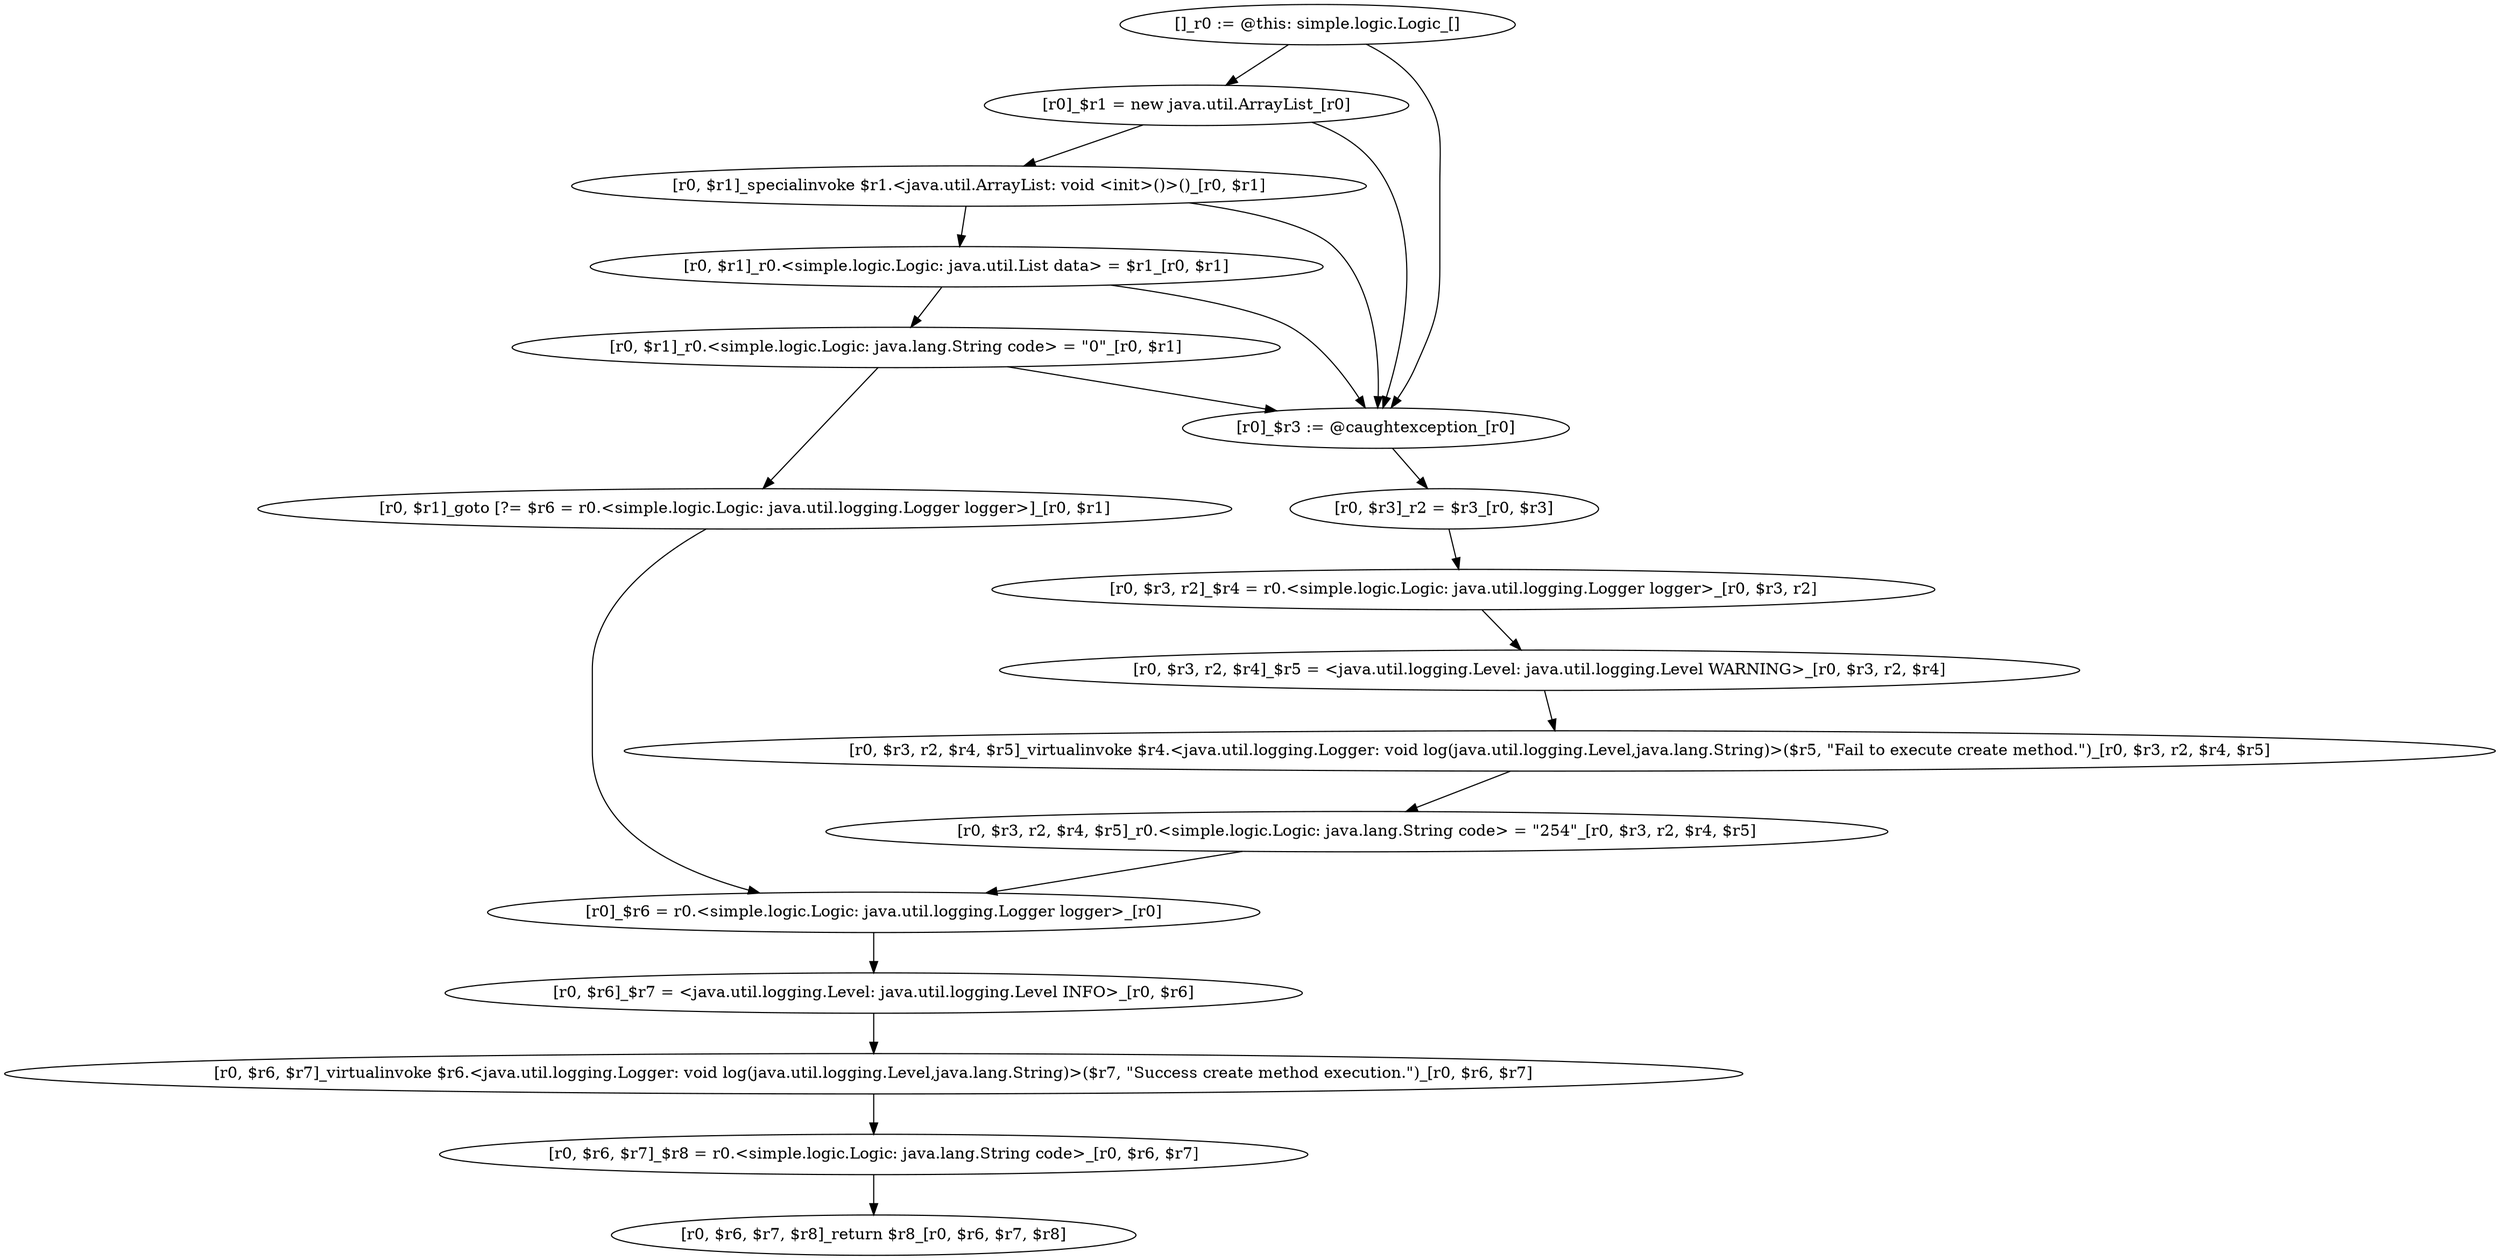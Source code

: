 digraph "Control_Flow_Graph" {
    "[]_r0 := @this: simple.logic.Logic_[]"
    "[r0]_$r1 = new java.util.ArrayList_[r0]"
    "[]_r0 := @this: simple.logic.Logic_[]"->"[r0]_$r1 = new java.util.ArrayList_[r0]";
    "[r0]_$r3 := @caughtexception_[r0]"
    "[]_r0 := @this: simple.logic.Logic_[]"->"[r0]_$r3 := @caughtexception_[r0]";
    "[r0, $r1]_specialinvoke $r1.<java.util.ArrayList: void <init>()>()_[r0, $r1]"
    "[r0]_$r1 = new java.util.ArrayList_[r0]"->"[r0, $r1]_specialinvoke $r1.<java.util.ArrayList: void <init>()>()_[r0, $r1]";
    "[r0]_$r1 = new java.util.ArrayList_[r0]"->"[r0]_$r3 := @caughtexception_[r0]";
    "[r0, $r1]_r0.<simple.logic.Logic: java.util.List data> = $r1_[r0, $r1]"
    "[r0, $r1]_specialinvoke $r1.<java.util.ArrayList: void <init>()>()_[r0, $r1]"->"[r0, $r1]_r0.<simple.logic.Logic: java.util.List data> = $r1_[r0, $r1]";
    "[r0, $r1]_specialinvoke $r1.<java.util.ArrayList: void <init>()>()_[r0, $r1]"->"[r0]_$r3 := @caughtexception_[r0]";
    "[r0, $r1]_r0.<simple.logic.Logic: java.lang.String code> = \"0\"_[r0, $r1]"
    "[r0, $r1]_r0.<simple.logic.Logic: java.util.List data> = $r1_[r0, $r1]"->"[r0, $r1]_r0.<simple.logic.Logic: java.lang.String code> = \"0\"_[r0, $r1]";
    "[r0, $r1]_r0.<simple.logic.Logic: java.util.List data> = $r1_[r0, $r1]"->"[r0]_$r3 := @caughtexception_[r0]";
    "[r0, $r1]_goto [?= $r6 = r0.<simple.logic.Logic: java.util.logging.Logger logger>]_[r0, $r1]"
    "[r0, $r1]_r0.<simple.logic.Logic: java.lang.String code> = \"0\"_[r0, $r1]"->"[r0, $r1]_goto [?= $r6 = r0.<simple.logic.Logic: java.util.logging.Logger logger>]_[r0, $r1]";
    "[r0, $r1]_r0.<simple.logic.Logic: java.lang.String code> = \"0\"_[r0, $r1]"->"[r0]_$r3 := @caughtexception_[r0]";
    "[r0]_$r6 = r0.<simple.logic.Logic: java.util.logging.Logger logger>_[r0]"
    "[r0, $r1]_goto [?= $r6 = r0.<simple.logic.Logic: java.util.logging.Logger logger>]_[r0, $r1]"->"[r0]_$r6 = r0.<simple.logic.Logic: java.util.logging.Logger logger>_[r0]";
    "[r0, $r3]_r2 = $r3_[r0, $r3]"
    "[r0]_$r3 := @caughtexception_[r0]"->"[r0, $r3]_r2 = $r3_[r0, $r3]";
    "[r0, $r3, r2]_$r4 = r0.<simple.logic.Logic: java.util.logging.Logger logger>_[r0, $r3, r2]"
    "[r0, $r3]_r2 = $r3_[r0, $r3]"->"[r0, $r3, r2]_$r4 = r0.<simple.logic.Logic: java.util.logging.Logger logger>_[r0, $r3, r2]";
    "[r0, $r3, r2, $r4]_$r5 = <java.util.logging.Level: java.util.logging.Level WARNING>_[r0, $r3, r2, $r4]"
    "[r0, $r3, r2]_$r4 = r0.<simple.logic.Logic: java.util.logging.Logger logger>_[r0, $r3, r2]"->"[r0, $r3, r2, $r4]_$r5 = <java.util.logging.Level: java.util.logging.Level WARNING>_[r0, $r3, r2, $r4]";
    "[r0, $r3, r2, $r4, $r5]_virtualinvoke $r4.<java.util.logging.Logger: void log(java.util.logging.Level,java.lang.String)>($r5, \"Fail to execute create method.\")_[r0, $r3, r2, $r4, $r5]"
    "[r0, $r3, r2, $r4]_$r5 = <java.util.logging.Level: java.util.logging.Level WARNING>_[r0, $r3, r2, $r4]"->"[r0, $r3, r2, $r4, $r5]_virtualinvoke $r4.<java.util.logging.Logger: void log(java.util.logging.Level,java.lang.String)>($r5, \"Fail to execute create method.\")_[r0, $r3, r2, $r4, $r5]";
    "[r0, $r3, r2, $r4, $r5]_r0.<simple.logic.Logic: java.lang.String code> = \"254\"_[r0, $r3, r2, $r4, $r5]"
    "[r0, $r3, r2, $r4, $r5]_virtualinvoke $r4.<java.util.logging.Logger: void log(java.util.logging.Level,java.lang.String)>($r5, \"Fail to execute create method.\")_[r0, $r3, r2, $r4, $r5]"->"[r0, $r3, r2, $r4, $r5]_r0.<simple.logic.Logic: java.lang.String code> = \"254\"_[r0, $r3, r2, $r4, $r5]";
    "[r0, $r3, r2, $r4, $r5]_r0.<simple.logic.Logic: java.lang.String code> = \"254\"_[r0, $r3, r2, $r4, $r5]"->"[r0]_$r6 = r0.<simple.logic.Logic: java.util.logging.Logger logger>_[r0]";
    "[r0, $r6]_$r7 = <java.util.logging.Level: java.util.logging.Level INFO>_[r0, $r6]"
    "[r0]_$r6 = r0.<simple.logic.Logic: java.util.logging.Logger logger>_[r0]"->"[r0, $r6]_$r7 = <java.util.logging.Level: java.util.logging.Level INFO>_[r0, $r6]";
    "[r0, $r6, $r7]_virtualinvoke $r6.<java.util.logging.Logger: void log(java.util.logging.Level,java.lang.String)>($r7, \"Success create method execution.\")_[r0, $r6, $r7]"
    "[r0, $r6]_$r7 = <java.util.logging.Level: java.util.logging.Level INFO>_[r0, $r6]"->"[r0, $r6, $r7]_virtualinvoke $r6.<java.util.logging.Logger: void log(java.util.logging.Level,java.lang.String)>($r7, \"Success create method execution.\")_[r0, $r6, $r7]";
    "[r0, $r6, $r7]_$r8 = r0.<simple.logic.Logic: java.lang.String code>_[r0, $r6, $r7]"
    "[r0, $r6, $r7]_virtualinvoke $r6.<java.util.logging.Logger: void log(java.util.logging.Level,java.lang.String)>($r7, \"Success create method execution.\")_[r0, $r6, $r7]"->"[r0, $r6, $r7]_$r8 = r0.<simple.logic.Logic: java.lang.String code>_[r0, $r6, $r7]";
    "[r0, $r6, $r7, $r8]_return $r8_[r0, $r6, $r7, $r8]"
    "[r0, $r6, $r7]_$r8 = r0.<simple.logic.Logic: java.lang.String code>_[r0, $r6, $r7]"->"[r0, $r6, $r7, $r8]_return $r8_[r0, $r6, $r7, $r8]";
}
